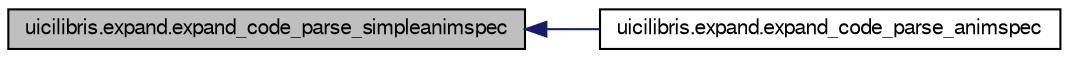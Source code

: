 digraph G
{
  edge [fontname="FreeSans",fontsize="10",labelfontname="FreeSans",labelfontsize="10"];
  node [fontname="FreeSans",fontsize="10",shape=record];
  rankdir="LR";
  Node1 [label="uicilibris.expand.expand_code_parse_simpleanimspec",height=0.2,width=0.4,color="black", fillcolor="grey75", style="filled" fontcolor="black"];
  Node1 -> Node2 [dir="back",color="midnightblue",fontsize="10",style="solid",fontname="FreeSans"];
  Node2 [label="uicilibris.expand.expand_code_parse_animspec",height=0.2,width=0.4,color="black", fillcolor="white", style="filled",URL="$namespaceuicilibris_1_1expand.html#a91cba1a887bbe20573806b083121d6eb"];
}

